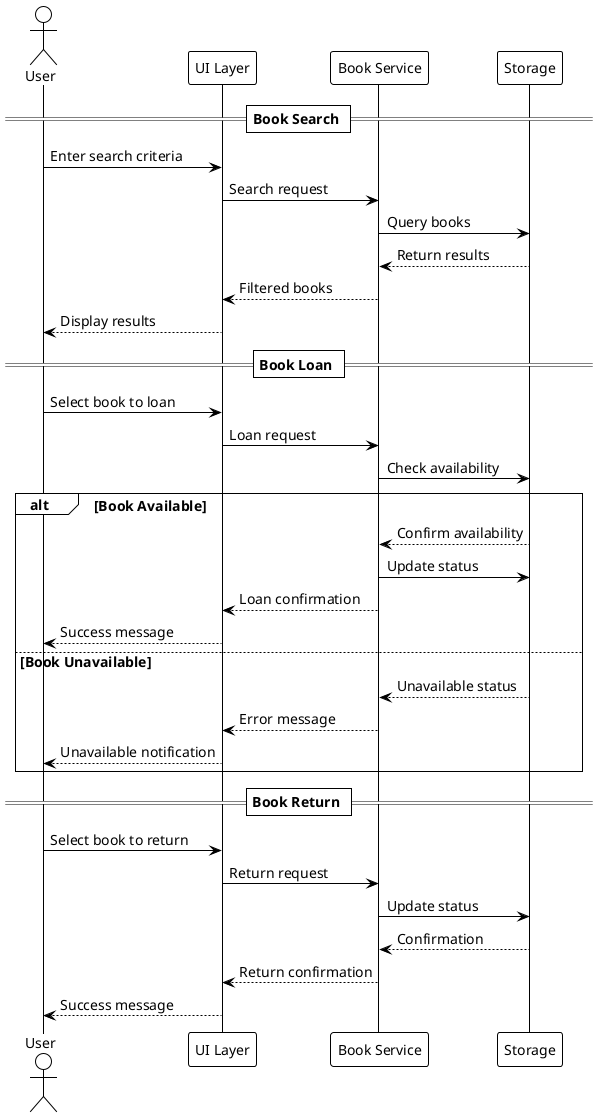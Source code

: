 @startuml Book Management Flow

!theme plain
skinparam backgroundColor white
skinparam defaultFontName Arial
skinparam defaultFontSize 14
skinparam sequence {
    ArrowColor black
    ActorBorderColor black
    LifeLineBorderColor black
    ParticipantBorderColor black
    ParticipantBackgroundColor white
}

actor User
participant "UI Layer" as UI
participant "Book Service" as BS
participant "Storage" as ST

== Book Search ==
User -> UI: Enter search criteria
UI -> BS: Search request
BS -> ST: Query books
ST --> BS: Return results
BS --> UI: Filtered books
UI --> User: Display results

== Book Loan ==
User -> UI: Select book to loan
UI -> BS: Loan request
BS -> ST: Check availability
alt Book Available
    ST --> BS: Confirm availability
    BS -> ST: Update status
    BS --> UI: Loan confirmation
    UI --> User: Success message
else Book Unavailable
    ST --> BS: Unavailable status
    BS --> UI: Error message
    UI --> User: Unavailable notification
end

== Book Return ==
User -> UI: Select book to return
UI -> BS: Return request
BS -> ST: Update status
ST --> BS: Confirmation
BS --> UI: Return confirmation
UI --> User: Success message

@enduml 